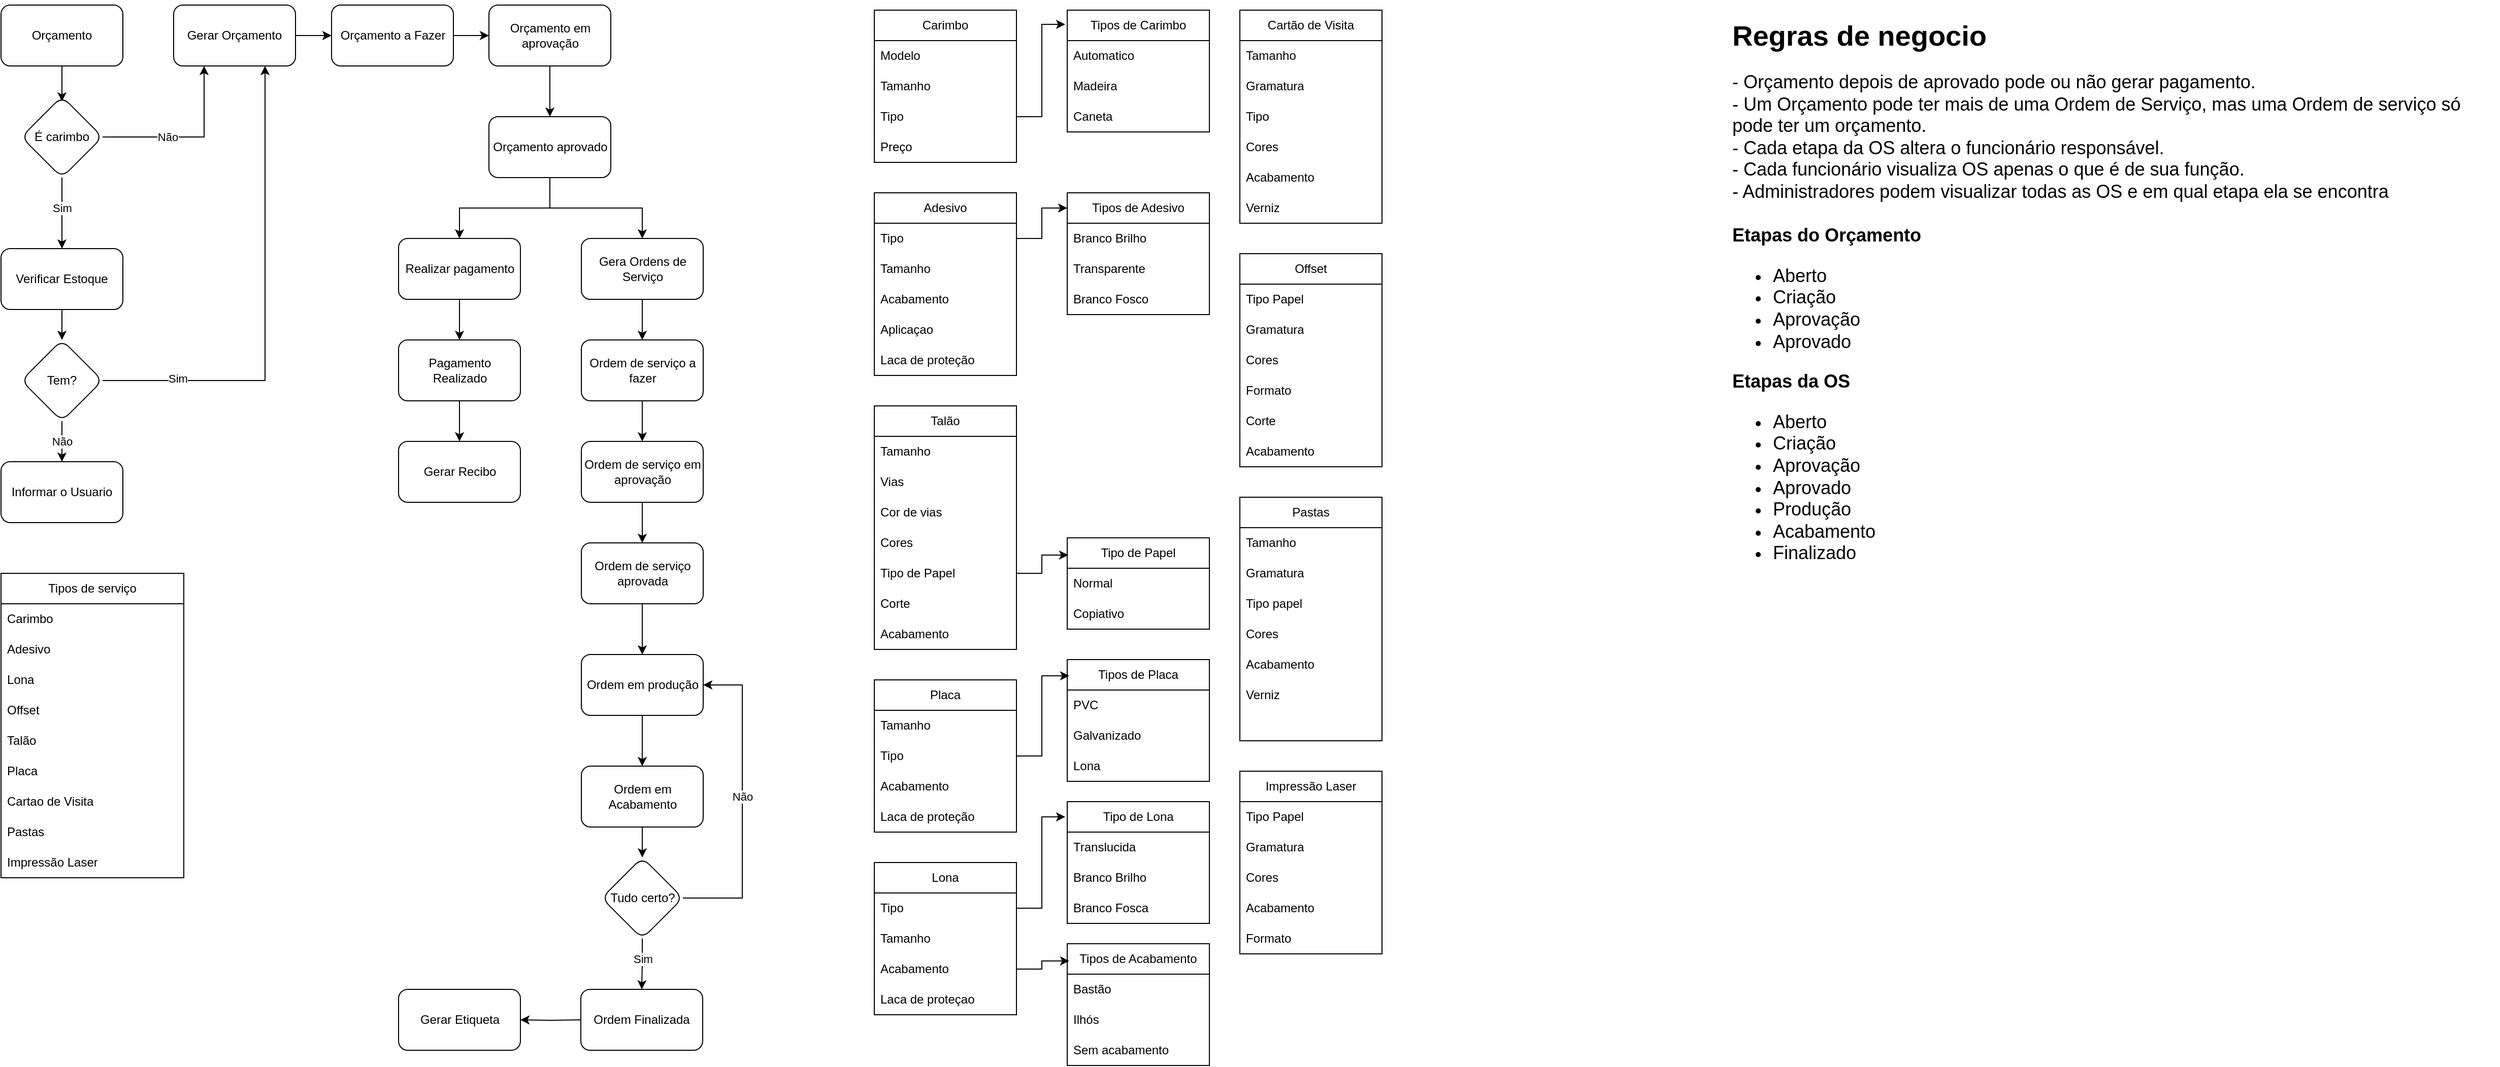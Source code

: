 <mxfile version="21.8.1" type="github">
  <diagram name="Page-1" id="2YBvvXClWsGukQMizWep">
    <mxGraphModel dx="1434" dy="750" grid="1" gridSize="10" guides="1" tooltips="1" connect="1" arrows="1" fold="1" page="1" pageScale="1" pageWidth="850" pageHeight="1100" math="0" shadow="0">
      <root>
        <mxCell id="0" />
        <mxCell id="1" parent="0" />
        <mxCell id="C7F50TyN4lhKV5bqTHEb-57" value="" style="edgeStyle=orthogonalEdgeStyle;rounded=0;orthogonalLoop=1;jettySize=auto;html=1;entryX=0.5;entryY=0.063;entryDx=0;entryDy=0;entryPerimeter=0;" parent="1" source="C7F50TyN4lhKV5bqTHEb-7" target="C7F50TyN4lhKV5bqTHEb-56" edge="1">
          <mxGeometry relative="1" as="geometry" />
        </mxCell>
        <mxCell id="C7F50TyN4lhKV5bqTHEb-7" value="Orçamento" style="rounded=1;whiteSpace=wrap;html=1;" parent="1" vertex="1">
          <mxGeometry x="60" y="35" width="120" height="60" as="geometry" />
        </mxCell>
        <mxCell id="C7F50TyN4lhKV5bqTHEb-11" value="" style="edgeStyle=orthogonalEdgeStyle;rounded=0;orthogonalLoop=1;jettySize=auto;html=1;" parent="1" source="C7F50TyN4lhKV5bqTHEb-8" target="C7F50TyN4lhKV5bqTHEb-10" edge="1">
          <mxGeometry relative="1" as="geometry" />
        </mxCell>
        <mxCell id="C7F50TyN4lhKV5bqTHEb-8" value="Orçamento a Fazer" style="whiteSpace=wrap;html=1;rounded=1;" parent="1" vertex="1">
          <mxGeometry x="385.5" y="35" width="120" height="60" as="geometry" />
        </mxCell>
        <mxCell id="C7F50TyN4lhKV5bqTHEb-13" value="" style="edgeStyle=orthogonalEdgeStyle;rounded=0;orthogonalLoop=1;jettySize=auto;html=1;exitX=0.5;exitY=1;exitDx=0;exitDy=0;entryX=0.5;entryY=0;entryDx=0;entryDy=0;" parent="1" source="C7F50TyN4lhKV5bqTHEb-10" target="C7F50TyN4lhKV5bqTHEb-12" edge="1">
          <mxGeometry relative="1" as="geometry">
            <Array as="points">
              <mxPoint x="601" y="125" />
              <mxPoint x="600" y="145" />
            </Array>
            <mxPoint x="680" y="115" as="targetPoint" />
          </mxGeometry>
        </mxCell>
        <mxCell id="C7F50TyN4lhKV5bqTHEb-10" value="Orçamento em aprovação" style="whiteSpace=wrap;html=1;rounded=1;" parent="1" vertex="1">
          <mxGeometry x="540.5" y="35" width="120" height="60" as="geometry" />
        </mxCell>
        <mxCell id="C7F50TyN4lhKV5bqTHEb-38" style="edgeStyle=orthogonalEdgeStyle;rounded=0;orthogonalLoop=1;jettySize=auto;html=1;entryX=0.5;entryY=0;entryDx=0;entryDy=0;" parent="1" source="C7F50TyN4lhKV5bqTHEb-12" target="C7F50TyN4lhKV5bqTHEb-30" edge="1">
          <mxGeometry relative="1" as="geometry" />
        </mxCell>
        <mxCell id="C7F50TyN4lhKV5bqTHEb-39" style="edgeStyle=orthogonalEdgeStyle;rounded=0;orthogonalLoop=1;jettySize=auto;html=1;entryX=0.5;entryY=0;entryDx=0;entryDy=0;" parent="1" source="C7F50TyN4lhKV5bqTHEb-12" target="C7F50TyN4lhKV5bqTHEb-14" edge="1">
          <mxGeometry relative="1" as="geometry" />
        </mxCell>
        <mxCell id="C7F50TyN4lhKV5bqTHEb-12" value="Orçamento aprovado" style="whiteSpace=wrap;html=1;rounded=1;" parent="1" vertex="1">
          <mxGeometry x="540.5" y="145" width="120" height="60" as="geometry" />
        </mxCell>
        <mxCell id="C7F50TyN4lhKV5bqTHEb-40" style="edgeStyle=orthogonalEdgeStyle;rounded=0;orthogonalLoop=1;jettySize=auto;html=1;entryX=0.5;entryY=0;entryDx=0;entryDy=0;" parent="1" source="C7F50TyN4lhKV5bqTHEb-14" target="C7F50TyN4lhKV5bqTHEb-16" edge="1">
          <mxGeometry relative="1" as="geometry" />
        </mxCell>
        <mxCell id="C7F50TyN4lhKV5bqTHEb-14" value="Gera Ordens de Serviço" style="whiteSpace=wrap;html=1;rounded=1;" parent="1" vertex="1">
          <mxGeometry x="631.5" y="265" width="120" height="60" as="geometry" />
        </mxCell>
        <mxCell id="C7F50TyN4lhKV5bqTHEb-41" style="edgeStyle=orthogonalEdgeStyle;rounded=0;orthogonalLoop=1;jettySize=auto;html=1;" parent="1" source="C7F50TyN4lhKV5bqTHEb-16" target="C7F50TyN4lhKV5bqTHEb-18" edge="1">
          <mxGeometry relative="1" as="geometry" />
        </mxCell>
        <mxCell id="C7F50TyN4lhKV5bqTHEb-16" value="Ordem de serviço a fazer" style="whiteSpace=wrap;html=1;rounded=1;" parent="1" vertex="1">
          <mxGeometry x="631.5" y="365" width="120" height="60" as="geometry" />
        </mxCell>
        <mxCell id="C7F50TyN4lhKV5bqTHEb-21" value="" style="edgeStyle=orthogonalEdgeStyle;rounded=0;orthogonalLoop=1;jettySize=auto;html=1;" parent="1" source="C7F50TyN4lhKV5bqTHEb-18" target="C7F50TyN4lhKV5bqTHEb-20" edge="1">
          <mxGeometry relative="1" as="geometry" />
        </mxCell>
        <mxCell id="C7F50TyN4lhKV5bqTHEb-18" value="Ordem de serviço em aprovação" style="whiteSpace=wrap;html=1;rounded=1;" parent="1" vertex="1">
          <mxGeometry x="631.5" y="465" width="120" height="60" as="geometry" />
        </mxCell>
        <mxCell id="C7F50TyN4lhKV5bqTHEb-23" value="" style="edgeStyle=orthogonalEdgeStyle;rounded=0;orthogonalLoop=1;jettySize=auto;html=1;" parent="1" source="C7F50TyN4lhKV5bqTHEb-20" target="C7F50TyN4lhKV5bqTHEb-22" edge="1">
          <mxGeometry relative="1" as="geometry" />
        </mxCell>
        <mxCell id="C7F50TyN4lhKV5bqTHEb-20" value="Ordem de serviço aprovada" style="whiteSpace=wrap;html=1;rounded=1;" parent="1" vertex="1">
          <mxGeometry x="631.5" y="565" width="120" height="60" as="geometry" />
        </mxCell>
        <mxCell id="C7F50TyN4lhKV5bqTHEb-45" value="" style="edgeStyle=orthogonalEdgeStyle;rounded=0;orthogonalLoop=1;jettySize=auto;html=1;" parent="1" source="C7F50TyN4lhKV5bqTHEb-22" target="C7F50TyN4lhKV5bqTHEb-44" edge="1">
          <mxGeometry relative="1" as="geometry" />
        </mxCell>
        <mxCell id="C7F50TyN4lhKV5bqTHEb-22" value="Ordem em produção" style="whiteSpace=wrap;html=1;rounded=1;" parent="1" vertex="1">
          <mxGeometry x="631.5" y="675" width="120" height="60" as="geometry" />
        </mxCell>
        <mxCell id="C7F50TyN4lhKV5bqTHEb-37" value="" style="edgeStyle=orthogonalEdgeStyle;rounded=0;orthogonalLoop=1;jettySize=auto;html=1;" parent="1" source="C7F50TyN4lhKV5bqTHEb-30" target="C7F50TyN4lhKV5bqTHEb-36" edge="1">
          <mxGeometry relative="1" as="geometry" />
        </mxCell>
        <mxCell id="C7F50TyN4lhKV5bqTHEb-30" value="Realizar pagamento" style="whiteSpace=wrap;html=1;rounded=1;" parent="1" vertex="1">
          <mxGeometry x="451.5" y="265" width="120" height="60" as="geometry" />
        </mxCell>
        <mxCell id="C7F50TyN4lhKV5bqTHEb-43" value="" style="edgeStyle=orthogonalEdgeStyle;rounded=0;orthogonalLoop=1;jettySize=auto;html=1;" parent="1" source="C7F50TyN4lhKV5bqTHEb-36" target="C7F50TyN4lhKV5bqTHEb-42" edge="1">
          <mxGeometry relative="1" as="geometry" />
        </mxCell>
        <mxCell id="C7F50TyN4lhKV5bqTHEb-36" value="Pagamento Realizado" style="whiteSpace=wrap;html=1;rounded=1;" parent="1" vertex="1">
          <mxGeometry x="451.5" y="365" width="120" height="60" as="geometry" />
        </mxCell>
        <mxCell id="C7F50TyN4lhKV5bqTHEb-42" value="Gerar Recibo" style="whiteSpace=wrap;html=1;rounded=1;" parent="1" vertex="1">
          <mxGeometry x="451.5" y="465" width="120" height="60" as="geometry" />
        </mxCell>
        <mxCell id="C7F50TyN4lhKV5bqTHEb-49" value="" style="edgeStyle=orthogonalEdgeStyle;rounded=0;orthogonalLoop=1;jettySize=auto;html=1;" parent="1" source="C7F50TyN4lhKV5bqTHEb-44" target="C7F50TyN4lhKV5bqTHEb-48" edge="1">
          <mxGeometry relative="1" as="geometry" />
        </mxCell>
        <mxCell id="C7F50TyN4lhKV5bqTHEb-44" value="Ordem em Acabamento" style="whiteSpace=wrap;html=1;rounded=1;" parent="1" vertex="1">
          <mxGeometry x="631.5" y="785" width="120" height="60" as="geometry" />
        </mxCell>
        <mxCell id="C7F50TyN4lhKV5bqTHEb-55" value="" style="edgeStyle=orthogonalEdgeStyle;rounded=0;orthogonalLoop=1;jettySize=auto;html=1;entryX=1;entryY=0.5;entryDx=0;entryDy=0;" parent="1" target="C7F50TyN4lhKV5bqTHEb-54" edge="1">
          <mxGeometry relative="1" as="geometry">
            <mxPoint x="632" y="1035" as="sourcePoint" />
            <mxPoint x="572" y="1035" as="targetPoint" />
          </mxGeometry>
        </mxCell>
        <mxCell id="C7F50TyN4lhKV5bqTHEb-46" value="Ordem Finalizada" style="whiteSpace=wrap;html=1;rounded=1;" parent="1" vertex="1">
          <mxGeometry x="631" y="1005" width="120" height="60" as="geometry" />
        </mxCell>
        <mxCell id="C7F50TyN4lhKV5bqTHEb-50" style="edgeStyle=orthogonalEdgeStyle;rounded=0;orthogonalLoop=1;jettySize=auto;html=1;entryX=1;entryY=0.5;entryDx=0;entryDy=0;" parent="1" target="C7F50TyN4lhKV5bqTHEb-22" edge="1">
          <mxGeometry relative="1" as="geometry">
            <Array as="points">
              <mxPoint x="790" y="915" />
              <mxPoint x="790" y="705" />
            </Array>
            <mxPoint x="731.5" y="915" as="sourcePoint" />
            <mxPoint x="800" y="655" as="targetPoint" />
          </mxGeometry>
        </mxCell>
        <mxCell id="C7F50TyN4lhKV5bqTHEb-80" value="Não" style="edgeLabel;html=1;align=center;verticalAlign=middle;resizable=0;points=[];" parent="C7F50TyN4lhKV5bqTHEb-50" vertex="1" connectable="0">
          <mxGeometry x="-0.017" y="1" relative="1" as="geometry">
            <mxPoint x="1" y="-8" as="offset" />
          </mxGeometry>
        </mxCell>
        <mxCell id="C7F50TyN4lhKV5bqTHEb-51" style="edgeStyle=orthogonalEdgeStyle;rounded=0;orthogonalLoop=1;jettySize=auto;html=1;entryX=0.5;entryY=0;entryDx=0;entryDy=0;" parent="1" source="C7F50TyN4lhKV5bqTHEb-48" target="C7F50TyN4lhKV5bqTHEb-46" edge="1">
          <mxGeometry relative="1" as="geometry">
            <mxPoint x="780" y="965" as="targetPoint" />
          </mxGeometry>
        </mxCell>
        <mxCell id="C7F50TyN4lhKV5bqTHEb-81" value="Sim" style="edgeLabel;html=1;align=center;verticalAlign=middle;resizable=0;points=[];" parent="C7F50TyN4lhKV5bqTHEb-51" vertex="1" connectable="0">
          <mxGeometry x="-0.21" relative="1" as="geometry">
            <mxPoint as="offset" />
          </mxGeometry>
        </mxCell>
        <mxCell id="C7F50TyN4lhKV5bqTHEb-48" value="Tudo certo?" style="rhombus;whiteSpace=wrap;html=1;rounded=1;" parent="1" vertex="1">
          <mxGeometry x="651.5" y="875" width="80" height="80" as="geometry" />
        </mxCell>
        <mxCell id="C7F50TyN4lhKV5bqTHEb-54" value="Gerar Etiqueta" style="whiteSpace=wrap;html=1;rounded=1;" parent="1" vertex="1">
          <mxGeometry x="451.5" y="1005" width="120" height="60" as="geometry" />
        </mxCell>
        <mxCell id="C7F50TyN4lhKV5bqTHEb-60" value="" style="edgeStyle=orthogonalEdgeStyle;rounded=0;orthogonalLoop=1;jettySize=auto;html=1;" parent="1" source="C7F50TyN4lhKV5bqTHEb-56" target="C7F50TyN4lhKV5bqTHEb-59" edge="1">
          <mxGeometry relative="1" as="geometry" />
        </mxCell>
        <mxCell id="C7F50TyN4lhKV5bqTHEb-79" value="Sim" style="edgeLabel;html=1;align=center;verticalAlign=middle;resizable=0;points=[];" parent="C7F50TyN4lhKV5bqTHEb-60" vertex="1" connectable="0">
          <mxGeometry x="-0.2" y="3" relative="1" as="geometry">
            <mxPoint x="-3" y="2" as="offset" />
          </mxGeometry>
        </mxCell>
        <mxCell id="C7F50TyN4lhKV5bqTHEb-73" value="" style="edgeStyle=orthogonalEdgeStyle;rounded=0;orthogonalLoop=1;jettySize=auto;html=1;entryX=0.25;entryY=1;entryDx=0;entryDy=0;" parent="1" source="C7F50TyN4lhKV5bqTHEb-56" target="C7F50TyN4lhKV5bqTHEb-72" edge="1">
          <mxGeometry relative="1" as="geometry" />
        </mxCell>
        <mxCell id="C7F50TyN4lhKV5bqTHEb-75" value="Não" style="edgeLabel;html=1;align=center;verticalAlign=middle;resizable=0;points=[];" parent="C7F50TyN4lhKV5bqTHEb-73" vertex="1" connectable="0">
          <mxGeometry x="0.09" y="1" relative="1" as="geometry">
            <mxPoint x="-29" y="1" as="offset" />
          </mxGeometry>
        </mxCell>
        <mxCell id="C7F50TyN4lhKV5bqTHEb-56" value="É carimbo" style="rhombus;whiteSpace=wrap;html=1;rounded=1;" parent="1" vertex="1">
          <mxGeometry x="80" y="125" width="80" height="80" as="geometry" />
        </mxCell>
        <mxCell id="C7F50TyN4lhKV5bqTHEb-62" value="" style="edgeStyle=orthogonalEdgeStyle;rounded=0;orthogonalLoop=1;jettySize=auto;html=1;entryX=0.5;entryY=0;entryDx=0;entryDy=0;" parent="1" source="C7F50TyN4lhKV5bqTHEb-59" target="C7F50TyN4lhKV5bqTHEb-61" edge="1">
          <mxGeometry relative="1" as="geometry">
            <mxPoint x="200" y="370" as="targetPoint" />
          </mxGeometry>
        </mxCell>
        <mxCell id="C7F50TyN4lhKV5bqTHEb-59" value="Verificar Estoque" style="whiteSpace=wrap;html=1;rounded=1;" parent="1" vertex="1">
          <mxGeometry x="60" y="275" width="120" height="60" as="geometry" />
        </mxCell>
        <mxCell id="C7F50TyN4lhKV5bqTHEb-65" value="" style="edgeStyle=orthogonalEdgeStyle;rounded=0;orthogonalLoop=1;jettySize=auto;html=1;" parent="1" source="C7F50TyN4lhKV5bqTHEb-61" target="C7F50TyN4lhKV5bqTHEb-64" edge="1">
          <mxGeometry relative="1" as="geometry" />
        </mxCell>
        <mxCell id="C7F50TyN4lhKV5bqTHEb-77" value="Não" style="edgeLabel;html=1;align=center;verticalAlign=middle;resizable=0;points=[];" parent="C7F50TyN4lhKV5bqTHEb-65" vertex="1" connectable="0">
          <mxGeometry x="-0.286" y="5" relative="1" as="geometry">
            <mxPoint x="-5" y="5" as="offset" />
          </mxGeometry>
        </mxCell>
        <mxCell id="C7F50TyN4lhKV5bqTHEb-82" style="edgeStyle=orthogonalEdgeStyle;rounded=0;orthogonalLoop=1;jettySize=auto;html=1;entryX=0.75;entryY=1;entryDx=0;entryDy=0;" parent="1" source="C7F50TyN4lhKV5bqTHEb-61" target="C7F50TyN4lhKV5bqTHEb-72" edge="1">
          <mxGeometry relative="1" as="geometry" />
        </mxCell>
        <mxCell id="C7F50TyN4lhKV5bqTHEb-83" value="Sim" style="edgeLabel;html=1;align=center;verticalAlign=middle;resizable=0;points=[];" parent="C7F50TyN4lhKV5bqTHEb-82" vertex="1" connectable="0">
          <mxGeometry x="-0.686" y="2" relative="1" as="geometry">
            <mxPoint as="offset" />
          </mxGeometry>
        </mxCell>
        <mxCell id="C7F50TyN4lhKV5bqTHEb-61" value="Tem?" style="rhombus;whiteSpace=wrap;html=1;rounded=1;" parent="1" vertex="1">
          <mxGeometry x="80" y="365" width="80" height="80" as="geometry" />
        </mxCell>
        <mxCell id="C7F50TyN4lhKV5bqTHEb-64" value="Informar o Usuario" style="whiteSpace=wrap;html=1;rounded=1;" parent="1" vertex="1">
          <mxGeometry x="60" y="485" width="120" height="60" as="geometry" />
        </mxCell>
        <mxCell id="C7F50TyN4lhKV5bqTHEb-74" style="edgeStyle=orthogonalEdgeStyle;rounded=0;orthogonalLoop=1;jettySize=auto;html=1;entryX=0;entryY=0.5;entryDx=0;entryDy=0;" parent="1" source="C7F50TyN4lhKV5bqTHEb-72" target="C7F50TyN4lhKV5bqTHEb-8" edge="1">
          <mxGeometry relative="1" as="geometry" />
        </mxCell>
        <mxCell id="C7F50TyN4lhKV5bqTHEb-72" value="Gerar Orçamento" style="whiteSpace=wrap;html=1;rounded=1;" parent="1" vertex="1">
          <mxGeometry x="230" y="35" width="120" height="60" as="geometry" />
        </mxCell>
        <mxCell id="tBysMLsaFajh2bUxFo-F-1" value="Tipos de serviço" style="swimlane;fontStyle=0;childLayout=stackLayout;horizontal=1;startSize=30;horizontalStack=0;resizeParent=1;resizeParentMax=0;resizeLast=0;collapsible=1;marginBottom=0;whiteSpace=wrap;html=1;swimlaneLine=1;strokeColor=default;shadow=0;spacing=2;" parent="1" vertex="1">
          <mxGeometry x="60" y="595" width="180" height="300" as="geometry" />
        </mxCell>
        <mxCell id="tBysMLsaFajh2bUxFo-F-2" value="Carimbo" style="text;strokeColor=none;fillColor=none;align=left;verticalAlign=middle;spacingLeft=4;spacingRight=4;overflow=hidden;points=[[0,0.5],[1,0.5]];portConstraint=eastwest;rotatable=0;whiteSpace=wrap;html=1;" parent="tBysMLsaFajh2bUxFo-F-1" vertex="1">
          <mxGeometry y="30" width="180" height="30" as="geometry" />
        </mxCell>
        <mxCell id="tBysMLsaFajh2bUxFo-F-3" value="Adesivo" style="text;strokeColor=none;fillColor=none;align=left;verticalAlign=middle;spacingLeft=4;spacingRight=4;overflow=hidden;points=[[0,0.5],[1,0.5]];portConstraint=eastwest;rotatable=0;whiteSpace=wrap;html=1;" parent="tBysMLsaFajh2bUxFo-F-1" vertex="1">
          <mxGeometry y="60" width="180" height="30" as="geometry" />
        </mxCell>
        <mxCell id="tBysMLsaFajh2bUxFo-F-4" value="Lona" style="text;strokeColor=none;fillColor=none;align=left;verticalAlign=middle;spacingLeft=4;spacingRight=4;overflow=hidden;points=[[0,0.5],[1,0.5]];portConstraint=eastwest;rotatable=0;whiteSpace=wrap;html=1;" parent="tBysMLsaFajh2bUxFo-F-1" vertex="1">
          <mxGeometry y="90" width="180" height="30" as="geometry" />
        </mxCell>
        <mxCell id="tBysMLsaFajh2bUxFo-F-5" value="Offset" style="text;strokeColor=none;fillColor=none;align=left;verticalAlign=middle;spacingLeft=4;spacingRight=4;overflow=hidden;points=[[0,0.5],[1,0.5]];portConstraint=eastwest;rotatable=0;whiteSpace=wrap;html=1;" parent="tBysMLsaFajh2bUxFo-F-1" vertex="1">
          <mxGeometry y="120" width="180" height="30" as="geometry" />
        </mxCell>
        <mxCell id="tBysMLsaFajh2bUxFo-F-6" value="Talão" style="text;strokeColor=none;fillColor=none;align=left;verticalAlign=middle;spacingLeft=4;spacingRight=4;overflow=hidden;points=[[0,0.5],[1,0.5]];portConstraint=eastwest;rotatable=0;whiteSpace=wrap;html=1;" parent="tBysMLsaFajh2bUxFo-F-1" vertex="1">
          <mxGeometry y="150" width="180" height="30" as="geometry" />
        </mxCell>
        <mxCell id="tBysMLsaFajh2bUxFo-F-7" value="Placa" style="text;strokeColor=none;fillColor=none;align=left;verticalAlign=middle;spacingLeft=4;spacingRight=4;overflow=hidden;points=[[0,0.5],[1,0.5]];portConstraint=eastwest;rotatable=0;whiteSpace=wrap;html=1;" parent="tBysMLsaFajh2bUxFo-F-1" vertex="1">
          <mxGeometry y="180" width="180" height="30" as="geometry" />
        </mxCell>
        <mxCell id="tBysMLsaFajh2bUxFo-F-8" value="Cartao de Visita" style="text;strokeColor=none;fillColor=none;align=left;verticalAlign=middle;spacingLeft=4;spacingRight=4;overflow=hidden;points=[[0,0.5],[1,0.5]];portConstraint=eastwest;rotatable=0;whiteSpace=wrap;html=1;" parent="tBysMLsaFajh2bUxFo-F-1" vertex="1">
          <mxGeometry y="210" width="180" height="30" as="geometry" />
        </mxCell>
        <mxCell id="tBysMLsaFajh2bUxFo-F-9" value="Pastas" style="text;strokeColor=none;fillColor=none;align=left;verticalAlign=middle;spacingLeft=4;spacingRight=4;overflow=hidden;points=[[0,0.5],[1,0.5]];portConstraint=eastwest;rotatable=0;whiteSpace=wrap;html=1;" parent="tBysMLsaFajh2bUxFo-F-1" vertex="1">
          <mxGeometry y="240" width="180" height="30" as="geometry" />
        </mxCell>
        <mxCell id="tBysMLsaFajh2bUxFo-F-96" value="Impressão Laser" style="text;strokeColor=none;fillColor=none;align=left;verticalAlign=middle;spacingLeft=4;spacingRight=4;overflow=hidden;points=[[0,0.5],[1,0.5]];portConstraint=eastwest;rotatable=0;whiteSpace=wrap;html=1;" parent="tBysMLsaFajh2bUxFo-F-1" vertex="1">
          <mxGeometry y="270" width="180" height="30" as="geometry" />
        </mxCell>
        <mxCell id="tBysMLsaFajh2bUxFo-F-11" value="Carimbo" style="swimlane;fontStyle=0;childLayout=stackLayout;horizontal=1;startSize=30;horizontalStack=0;resizeParent=1;resizeParentMax=0;resizeLast=0;collapsible=1;marginBottom=0;whiteSpace=wrap;html=1;" parent="1" vertex="1">
          <mxGeometry x="920" y="40" width="140" height="150" as="geometry" />
        </mxCell>
        <mxCell id="tBysMLsaFajh2bUxFo-F-12" value="Modelo" style="text;strokeColor=none;fillColor=none;align=left;verticalAlign=middle;spacingLeft=4;spacingRight=4;overflow=hidden;points=[[0,0.5],[1,0.5]];portConstraint=eastwest;rotatable=0;whiteSpace=wrap;html=1;" parent="tBysMLsaFajh2bUxFo-F-11" vertex="1">
          <mxGeometry y="30" width="140" height="30" as="geometry" />
        </mxCell>
        <mxCell id="tBysMLsaFajh2bUxFo-F-13" value="Tamanho" style="text;strokeColor=none;fillColor=none;align=left;verticalAlign=middle;spacingLeft=4;spacingRight=4;overflow=hidden;points=[[0,0.5],[1,0.5]];portConstraint=eastwest;rotatable=0;whiteSpace=wrap;html=1;" parent="tBysMLsaFajh2bUxFo-F-11" vertex="1">
          <mxGeometry y="60" width="140" height="30" as="geometry" />
        </mxCell>
        <mxCell id="tBysMLsaFajh2bUxFo-F-14" value="Tipo" style="text;strokeColor=none;fillColor=none;align=left;verticalAlign=middle;spacingLeft=4;spacingRight=4;overflow=hidden;points=[[0,0.5],[1,0.5]];portConstraint=eastwest;rotatable=0;whiteSpace=wrap;html=1;" parent="tBysMLsaFajh2bUxFo-F-11" vertex="1">
          <mxGeometry y="90" width="140" height="30" as="geometry" />
        </mxCell>
        <mxCell id="tBysMLsaFajh2bUxFo-F-15" value="Preço" style="text;strokeColor=none;fillColor=none;align=left;verticalAlign=middle;spacingLeft=4;spacingRight=4;overflow=hidden;points=[[0,0.5],[1,0.5]];portConstraint=eastwest;rotatable=0;whiteSpace=wrap;html=1;" parent="tBysMLsaFajh2bUxFo-F-11" vertex="1">
          <mxGeometry y="120" width="140" height="30" as="geometry" />
        </mxCell>
        <mxCell id="tBysMLsaFajh2bUxFo-F-16" value="Adesivo" style="swimlane;fontStyle=0;childLayout=stackLayout;horizontal=1;startSize=30;horizontalStack=0;resizeParent=1;resizeParentMax=0;resizeLast=0;collapsible=1;marginBottom=0;whiteSpace=wrap;html=1;" parent="1" vertex="1">
          <mxGeometry x="920" y="220" width="140" height="180" as="geometry" />
        </mxCell>
        <mxCell id="tBysMLsaFajh2bUxFo-F-17" value="Tipo" style="text;strokeColor=none;fillColor=none;align=left;verticalAlign=middle;spacingLeft=4;spacingRight=4;overflow=hidden;points=[[0,0.5],[1,0.5]];portConstraint=eastwest;rotatable=0;whiteSpace=wrap;html=1;" parent="tBysMLsaFajh2bUxFo-F-16" vertex="1">
          <mxGeometry y="30" width="140" height="30" as="geometry" />
        </mxCell>
        <mxCell id="tBysMLsaFajh2bUxFo-F-28" value="Tamanho" style="text;strokeColor=none;fillColor=none;align=left;verticalAlign=middle;spacingLeft=4;spacingRight=4;overflow=hidden;points=[[0,0.5],[1,0.5]];portConstraint=eastwest;rotatable=0;whiteSpace=wrap;html=1;" parent="tBysMLsaFajh2bUxFo-F-16" vertex="1">
          <mxGeometry y="60" width="140" height="30" as="geometry" />
        </mxCell>
        <mxCell id="tBysMLsaFajh2bUxFo-F-27" value="Acabamento" style="text;strokeColor=none;fillColor=none;align=left;verticalAlign=middle;spacingLeft=4;spacingRight=4;overflow=hidden;points=[[0,0.5],[1,0.5]];portConstraint=eastwest;rotatable=0;whiteSpace=wrap;html=1;" parent="tBysMLsaFajh2bUxFo-F-16" vertex="1">
          <mxGeometry y="90" width="140" height="30" as="geometry" />
        </mxCell>
        <mxCell id="tBysMLsaFajh2bUxFo-F-26" value="Aplicaçao" style="text;strokeColor=none;fillColor=none;align=left;verticalAlign=middle;spacingLeft=4;spacingRight=4;overflow=hidden;points=[[0,0.5],[1,0.5]];portConstraint=eastwest;rotatable=0;whiteSpace=wrap;html=1;" parent="tBysMLsaFajh2bUxFo-F-16" vertex="1">
          <mxGeometry y="120" width="140" height="30" as="geometry" />
        </mxCell>
        <mxCell id="tBysMLsaFajh2bUxFo-F-25" value="Laca de proteção" style="text;strokeColor=none;fillColor=none;align=left;verticalAlign=middle;spacingLeft=4;spacingRight=4;overflow=hidden;points=[[0,0.5],[1,0.5]];portConstraint=eastwest;rotatable=0;whiteSpace=wrap;html=1;" parent="tBysMLsaFajh2bUxFo-F-16" vertex="1">
          <mxGeometry y="150" width="140" height="30" as="geometry" />
        </mxCell>
        <mxCell id="tBysMLsaFajh2bUxFo-F-36" value="Lona" style="swimlane;fontStyle=0;childLayout=stackLayout;horizontal=1;startSize=30;horizontalStack=0;resizeParent=1;resizeParentMax=0;resizeLast=0;collapsible=1;marginBottom=0;whiteSpace=wrap;html=1;" parent="1" vertex="1">
          <mxGeometry x="920" y="880" width="140" height="150" as="geometry" />
        </mxCell>
        <mxCell id="tBysMLsaFajh2bUxFo-F-37" value="Tipo" style="text;strokeColor=none;fillColor=none;align=left;verticalAlign=middle;spacingLeft=4;spacingRight=4;overflow=hidden;points=[[0,0.5],[1,0.5]];portConstraint=eastwest;rotatable=0;whiteSpace=wrap;html=1;" parent="tBysMLsaFajh2bUxFo-F-36" vertex="1">
          <mxGeometry y="30" width="140" height="30" as="geometry" />
        </mxCell>
        <mxCell id="tBysMLsaFajh2bUxFo-F-38" value="Tamanho" style="text;strokeColor=none;fillColor=none;align=left;verticalAlign=middle;spacingLeft=4;spacingRight=4;overflow=hidden;points=[[0,0.5],[1,0.5]];portConstraint=eastwest;rotatable=0;whiteSpace=wrap;html=1;" parent="tBysMLsaFajh2bUxFo-F-36" vertex="1">
          <mxGeometry y="60" width="140" height="30" as="geometry" />
        </mxCell>
        <mxCell id="tBysMLsaFajh2bUxFo-F-39" value="Acabamento" style="text;strokeColor=none;fillColor=none;align=left;verticalAlign=middle;spacingLeft=4;spacingRight=4;overflow=hidden;points=[[0,0.5],[1,0.5]];portConstraint=eastwest;rotatable=0;whiteSpace=wrap;html=1;" parent="tBysMLsaFajh2bUxFo-F-36" vertex="1">
          <mxGeometry y="90" width="140" height="30" as="geometry" />
        </mxCell>
        <mxCell id="tBysMLsaFajh2bUxFo-F-44" value="Laca de proteçao" style="text;strokeColor=none;fillColor=none;align=left;verticalAlign=middle;spacingLeft=4;spacingRight=4;overflow=hidden;points=[[0,0.5],[1,0.5]];portConstraint=eastwest;rotatable=0;whiteSpace=wrap;html=1;" parent="tBysMLsaFajh2bUxFo-F-36" vertex="1">
          <mxGeometry y="120" width="140" height="30" as="geometry" />
        </mxCell>
        <mxCell id="tBysMLsaFajh2bUxFo-F-47" value="Offset" style="swimlane;fontStyle=0;childLayout=stackLayout;horizontal=1;startSize=30;horizontalStack=0;resizeParent=1;resizeParentMax=0;resizeLast=0;collapsible=1;marginBottom=0;whiteSpace=wrap;html=1;" parent="1" vertex="1">
          <mxGeometry x="1280" y="280" width="140" height="210" as="geometry" />
        </mxCell>
        <mxCell id="tBysMLsaFajh2bUxFo-F-48" value="Tipo Papel" style="text;strokeColor=none;fillColor=none;align=left;verticalAlign=middle;spacingLeft=4;spacingRight=4;overflow=hidden;points=[[0,0.5],[1,0.5]];portConstraint=eastwest;rotatable=0;whiteSpace=wrap;html=1;" parent="tBysMLsaFajh2bUxFo-F-47" vertex="1">
          <mxGeometry y="30" width="140" height="30" as="geometry" />
        </mxCell>
        <mxCell id="tBysMLsaFajh2bUxFo-F-49" value="Gramatura" style="text;strokeColor=none;fillColor=none;align=left;verticalAlign=middle;spacingLeft=4;spacingRight=4;overflow=hidden;points=[[0,0.5],[1,0.5]];portConstraint=eastwest;rotatable=0;whiteSpace=wrap;html=1;" parent="tBysMLsaFajh2bUxFo-F-47" vertex="1">
          <mxGeometry y="60" width="140" height="30" as="geometry" />
        </mxCell>
        <mxCell id="tBysMLsaFajh2bUxFo-F-50" value="Cores" style="text;strokeColor=none;fillColor=none;align=left;verticalAlign=middle;spacingLeft=4;spacingRight=4;overflow=hidden;points=[[0,0.5],[1,0.5]];portConstraint=eastwest;rotatable=0;whiteSpace=wrap;html=1;" parent="tBysMLsaFajh2bUxFo-F-47" vertex="1">
          <mxGeometry y="90" width="140" height="30" as="geometry" />
        </mxCell>
        <mxCell id="tBysMLsaFajh2bUxFo-F-51" value="Formato" style="text;strokeColor=none;fillColor=none;align=left;verticalAlign=middle;spacingLeft=4;spacingRight=4;overflow=hidden;points=[[0,0.5],[1,0.5]];portConstraint=eastwest;rotatable=0;whiteSpace=wrap;html=1;" parent="tBysMLsaFajh2bUxFo-F-47" vertex="1">
          <mxGeometry y="120" width="140" height="30" as="geometry" />
        </mxCell>
        <mxCell id="tBysMLsaFajh2bUxFo-F-52" value="Corte" style="text;strokeColor=none;fillColor=none;align=left;verticalAlign=middle;spacingLeft=4;spacingRight=4;overflow=hidden;points=[[0,0.5],[1,0.5]];portConstraint=eastwest;rotatable=0;whiteSpace=wrap;html=1;" parent="tBysMLsaFajh2bUxFo-F-47" vertex="1">
          <mxGeometry y="150" width="140" height="30" as="geometry" />
        </mxCell>
        <mxCell id="tBysMLsaFajh2bUxFo-F-56" value="Acabamento" style="text;strokeColor=none;fillColor=none;align=left;verticalAlign=middle;spacingLeft=4;spacingRight=4;overflow=hidden;points=[[0,0.5],[1,0.5]];portConstraint=eastwest;rotatable=0;whiteSpace=wrap;html=1;" parent="tBysMLsaFajh2bUxFo-F-47" vertex="1">
          <mxGeometry y="180" width="140" height="30" as="geometry" />
        </mxCell>
        <mxCell id="tBysMLsaFajh2bUxFo-F-64" value="Talão" style="swimlane;fontStyle=0;childLayout=stackLayout;horizontal=1;startSize=30;horizontalStack=0;resizeParent=1;resizeParentMax=0;resizeLast=0;collapsible=1;marginBottom=0;whiteSpace=wrap;html=1;" parent="1" vertex="1">
          <mxGeometry x="920" y="430" width="140" height="240" as="geometry" />
        </mxCell>
        <mxCell id="tBysMLsaFajh2bUxFo-F-65" value="Tamanho" style="text;strokeColor=none;fillColor=none;align=left;verticalAlign=middle;spacingLeft=4;spacingRight=4;overflow=hidden;points=[[0,0.5],[1,0.5]];portConstraint=eastwest;rotatable=0;whiteSpace=wrap;html=1;" parent="tBysMLsaFajh2bUxFo-F-64" vertex="1">
          <mxGeometry y="30" width="140" height="30" as="geometry" />
        </mxCell>
        <mxCell id="tBysMLsaFajh2bUxFo-F-66" value="Vias" style="text;strokeColor=none;fillColor=none;align=left;verticalAlign=middle;spacingLeft=4;spacingRight=4;overflow=hidden;points=[[0,0.5],[1,0.5]];portConstraint=eastwest;rotatable=0;whiteSpace=wrap;html=1;" parent="tBysMLsaFajh2bUxFo-F-64" vertex="1">
          <mxGeometry y="60" width="140" height="30" as="geometry" />
        </mxCell>
        <mxCell id="tBysMLsaFajh2bUxFo-F-67" value="Cor de vias" style="text;strokeColor=none;fillColor=none;align=left;verticalAlign=middle;spacingLeft=4;spacingRight=4;overflow=hidden;points=[[0,0.5],[1,0.5]];portConstraint=eastwest;rotatable=0;whiteSpace=wrap;html=1;" parent="tBysMLsaFajh2bUxFo-F-64" vertex="1">
          <mxGeometry y="90" width="140" height="30" as="geometry" />
        </mxCell>
        <mxCell id="tBysMLsaFajh2bUxFo-F-69" value="Cores" style="text;strokeColor=none;fillColor=none;align=left;verticalAlign=middle;spacingLeft=4;spacingRight=4;overflow=hidden;points=[[0,0.5],[1,0.5]];portConstraint=eastwest;rotatable=0;whiteSpace=wrap;html=1;" parent="tBysMLsaFajh2bUxFo-F-64" vertex="1">
          <mxGeometry y="120" width="140" height="30" as="geometry" />
        </mxCell>
        <mxCell id="tBysMLsaFajh2bUxFo-F-70" value="Tipo de Papel" style="text;strokeColor=none;fillColor=none;align=left;verticalAlign=middle;spacingLeft=4;spacingRight=4;overflow=hidden;points=[[0,0.5],[1,0.5]];portConstraint=eastwest;rotatable=0;whiteSpace=wrap;html=1;" parent="tBysMLsaFajh2bUxFo-F-64" vertex="1">
          <mxGeometry y="150" width="140" height="30" as="geometry" />
        </mxCell>
        <mxCell id="tBysMLsaFajh2bUxFo-F-71" value="Corte" style="text;strokeColor=none;fillColor=none;align=left;verticalAlign=middle;spacingLeft=4;spacingRight=4;overflow=hidden;points=[[0,0.5],[1,0.5]];portConstraint=eastwest;rotatable=0;whiteSpace=wrap;html=1;" parent="tBysMLsaFajh2bUxFo-F-64" vertex="1">
          <mxGeometry y="180" width="140" height="30" as="geometry" />
        </mxCell>
        <mxCell id="tBysMLsaFajh2bUxFo-F-72" value="Acabamento" style="text;strokeColor=none;fillColor=none;align=left;verticalAlign=middle;spacingLeft=4;spacingRight=4;overflow=hidden;points=[[0,0.5],[1,0.5]];portConstraint=eastwest;rotatable=0;whiteSpace=wrap;html=1;" parent="tBysMLsaFajh2bUxFo-F-64" vertex="1">
          <mxGeometry y="210" width="140" height="30" as="geometry" />
        </mxCell>
        <mxCell id="tBysMLsaFajh2bUxFo-F-73" value="Placa" style="swimlane;fontStyle=0;childLayout=stackLayout;horizontal=1;startSize=30;horizontalStack=0;resizeParent=1;resizeParentMax=0;resizeLast=0;collapsible=1;marginBottom=0;whiteSpace=wrap;html=1;" parent="1" vertex="1">
          <mxGeometry x="920" y="700" width="140" height="150" as="geometry" />
        </mxCell>
        <mxCell id="tBysMLsaFajh2bUxFo-F-74" value="Tamanho" style="text;strokeColor=none;fillColor=none;align=left;verticalAlign=middle;spacingLeft=4;spacingRight=4;overflow=hidden;points=[[0,0.5],[1,0.5]];portConstraint=eastwest;rotatable=0;whiteSpace=wrap;html=1;" parent="tBysMLsaFajh2bUxFo-F-73" vertex="1">
          <mxGeometry y="30" width="140" height="30" as="geometry" />
        </mxCell>
        <mxCell id="tBysMLsaFajh2bUxFo-F-75" value="Tipo" style="text;strokeColor=none;fillColor=none;align=left;verticalAlign=middle;spacingLeft=4;spacingRight=4;overflow=hidden;points=[[0,0.5],[1,0.5]];portConstraint=eastwest;rotatable=0;whiteSpace=wrap;html=1;" parent="tBysMLsaFajh2bUxFo-F-73" vertex="1">
          <mxGeometry y="60" width="140" height="30" as="geometry" />
        </mxCell>
        <mxCell id="tBysMLsaFajh2bUxFo-F-76" value="Acabamento" style="text;strokeColor=none;fillColor=none;align=left;verticalAlign=middle;spacingLeft=4;spacingRight=4;overflow=hidden;points=[[0,0.5],[1,0.5]];portConstraint=eastwest;rotatable=0;whiteSpace=wrap;html=1;" parent="tBysMLsaFajh2bUxFo-F-73" vertex="1">
          <mxGeometry y="90" width="140" height="30" as="geometry" />
        </mxCell>
        <mxCell id="tBysMLsaFajh2bUxFo-F-77" value="Laca de proteção" style="text;strokeColor=none;fillColor=none;align=left;verticalAlign=middle;spacingLeft=4;spacingRight=4;overflow=hidden;points=[[0,0.5],[1,0.5]];portConstraint=eastwest;rotatable=0;whiteSpace=wrap;html=1;" parent="tBysMLsaFajh2bUxFo-F-73" vertex="1">
          <mxGeometry y="120" width="140" height="30" as="geometry" />
        </mxCell>
        <mxCell id="tBysMLsaFajh2bUxFo-F-79" value="Cartão de Visita" style="swimlane;fontStyle=0;childLayout=stackLayout;horizontal=1;startSize=30;horizontalStack=0;resizeParent=1;resizeParentMax=0;resizeLast=0;collapsible=1;marginBottom=0;whiteSpace=wrap;html=1;" parent="1" vertex="1">
          <mxGeometry x="1280" y="40" width="140" height="210" as="geometry" />
        </mxCell>
        <mxCell id="tBysMLsaFajh2bUxFo-F-80" value="Tamanho" style="text;strokeColor=none;fillColor=none;align=left;verticalAlign=middle;spacingLeft=4;spacingRight=4;overflow=hidden;points=[[0,0.5],[1,0.5]];portConstraint=eastwest;rotatable=0;whiteSpace=wrap;html=1;" parent="tBysMLsaFajh2bUxFo-F-79" vertex="1">
          <mxGeometry y="30" width="140" height="30" as="geometry" />
        </mxCell>
        <mxCell id="tBysMLsaFajh2bUxFo-F-81" value="Gramatura" style="text;strokeColor=none;fillColor=none;align=left;verticalAlign=middle;spacingLeft=4;spacingRight=4;overflow=hidden;points=[[0,0.5],[1,0.5]];portConstraint=eastwest;rotatable=0;whiteSpace=wrap;html=1;" parent="tBysMLsaFajh2bUxFo-F-79" vertex="1">
          <mxGeometry y="60" width="140" height="30" as="geometry" />
        </mxCell>
        <mxCell id="tBysMLsaFajh2bUxFo-F-82" value="Tipo" style="text;strokeColor=none;fillColor=none;align=left;verticalAlign=middle;spacingLeft=4;spacingRight=4;overflow=hidden;points=[[0,0.5],[1,0.5]];portConstraint=eastwest;rotatable=0;whiteSpace=wrap;html=1;" parent="tBysMLsaFajh2bUxFo-F-79" vertex="1">
          <mxGeometry y="90" width="140" height="30" as="geometry" />
        </mxCell>
        <mxCell id="tBysMLsaFajh2bUxFo-F-83" value="Cores" style="text;strokeColor=none;fillColor=none;align=left;verticalAlign=middle;spacingLeft=4;spacingRight=4;overflow=hidden;points=[[0,0.5],[1,0.5]];portConstraint=eastwest;rotatable=0;whiteSpace=wrap;html=1;" parent="tBysMLsaFajh2bUxFo-F-79" vertex="1">
          <mxGeometry y="120" width="140" height="30" as="geometry" />
        </mxCell>
        <mxCell id="tBysMLsaFajh2bUxFo-F-84" value="Acabamento" style="text;strokeColor=none;fillColor=none;align=left;verticalAlign=middle;spacingLeft=4;spacingRight=4;overflow=hidden;points=[[0,0.5],[1,0.5]];portConstraint=eastwest;rotatable=0;whiteSpace=wrap;html=1;" parent="tBysMLsaFajh2bUxFo-F-79" vertex="1">
          <mxGeometry y="150" width="140" height="30" as="geometry" />
        </mxCell>
        <mxCell id="tBysMLsaFajh2bUxFo-F-85" value="Verniz" style="text;strokeColor=none;fillColor=none;align=left;verticalAlign=middle;spacingLeft=4;spacingRight=4;overflow=hidden;points=[[0,0.5],[1,0.5]];portConstraint=eastwest;rotatable=0;whiteSpace=wrap;html=1;" parent="tBysMLsaFajh2bUxFo-F-79" vertex="1">
          <mxGeometry y="180" width="140" height="30" as="geometry" />
        </mxCell>
        <mxCell id="tBysMLsaFajh2bUxFo-F-88" value="Pastas" style="swimlane;fontStyle=0;childLayout=stackLayout;horizontal=1;startSize=30;horizontalStack=0;resizeParent=1;resizeParentMax=0;resizeLast=0;collapsible=1;marginBottom=0;whiteSpace=wrap;html=1;" parent="1" vertex="1">
          <mxGeometry x="1280" y="520" width="140" height="240" as="geometry" />
        </mxCell>
        <mxCell id="tBysMLsaFajh2bUxFo-F-89" value="Tamanho" style="text;strokeColor=none;fillColor=none;align=left;verticalAlign=middle;spacingLeft=4;spacingRight=4;overflow=hidden;points=[[0,0.5],[1,0.5]];portConstraint=eastwest;rotatable=0;whiteSpace=wrap;html=1;" parent="tBysMLsaFajh2bUxFo-F-88" vertex="1">
          <mxGeometry y="30" width="140" height="30" as="geometry" />
        </mxCell>
        <mxCell id="tBysMLsaFajh2bUxFo-F-90" value="Gramatura" style="text;strokeColor=none;fillColor=none;align=left;verticalAlign=middle;spacingLeft=4;spacingRight=4;overflow=hidden;points=[[0,0.5],[1,0.5]];portConstraint=eastwest;rotatable=0;whiteSpace=wrap;html=1;" parent="tBysMLsaFajh2bUxFo-F-88" vertex="1">
          <mxGeometry y="60" width="140" height="30" as="geometry" />
        </mxCell>
        <mxCell id="tBysMLsaFajh2bUxFo-F-91" value="Tipo papel" style="text;strokeColor=none;fillColor=none;align=left;verticalAlign=middle;spacingLeft=4;spacingRight=4;overflow=hidden;points=[[0,0.5],[1,0.5]];portConstraint=eastwest;rotatable=0;whiteSpace=wrap;html=1;" parent="tBysMLsaFajh2bUxFo-F-88" vertex="1">
          <mxGeometry y="90" width="140" height="30" as="geometry" />
        </mxCell>
        <mxCell id="tBysMLsaFajh2bUxFo-F-92" value="Cores" style="text;strokeColor=none;fillColor=none;align=left;verticalAlign=middle;spacingLeft=4;spacingRight=4;overflow=hidden;points=[[0,0.5],[1,0.5]];portConstraint=eastwest;rotatable=0;whiteSpace=wrap;html=1;" parent="tBysMLsaFajh2bUxFo-F-88" vertex="1">
          <mxGeometry y="120" width="140" height="30" as="geometry" />
        </mxCell>
        <mxCell id="tBysMLsaFajh2bUxFo-F-93" value="Acabamento" style="text;strokeColor=none;fillColor=none;align=left;verticalAlign=middle;spacingLeft=4;spacingRight=4;overflow=hidden;points=[[0,0.5],[1,0.5]];portConstraint=eastwest;rotatable=0;whiteSpace=wrap;html=1;" parent="tBysMLsaFajh2bUxFo-F-88" vertex="1">
          <mxGeometry y="150" width="140" height="30" as="geometry" />
        </mxCell>
        <mxCell id="tBysMLsaFajh2bUxFo-F-94" value="Verniz" style="text;strokeColor=none;fillColor=none;align=left;verticalAlign=middle;spacingLeft=4;spacingRight=4;overflow=hidden;points=[[0,0.5],[1,0.5]];portConstraint=eastwest;rotatable=0;whiteSpace=wrap;html=1;" parent="tBysMLsaFajh2bUxFo-F-88" vertex="1">
          <mxGeometry y="180" width="140" height="30" as="geometry" />
        </mxCell>
        <mxCell id="tBysMLsaFajh2bUxFo-F-95" style="text;strokeColor=none;fillColor=none;align=left;verticalAlign=middle;spacingLeft=4;spacingRight=4;overflow=hidden;points=[[0,0.5],[1,0.5]];portConstraint=eastwest;rotatable=0;whiteSpace=wrap;html=1;" parent="tBysMLsaFajh2bUxFo-F-88" vertex="1">
          <mxGeometry y="210" width="140" height="30" as="geometry" />
        </mxCell>
        <mxCell id="tBysMLsaFajh2bUxFo-F-97" value="Impressão Laser" style="swimlane;fontStyle=0;childLayout=stackLayout;horizontal=1;startSize=30;horizontalStack=0;resizeParent=1;resizeParentMax=0;resizeLast=0;collapsible=1;marginBottom=0;whiteSpace=wrap;html=1;" parent="1" vertex="1">
          <mxGeometry x="1280" y="790" width="140" height="180" as="geometry" />
        </mxCell>
        <mxCell id="tBysMLsaFajh2bUxFo-F-98" value="Tipo Papel" style="text;strokeColor=none;fillColor=none;align=left;verticalAlign=middle;spacingLeft=4;spacingRight=4;overflow=hidden;points=[[0,0.5],[1,0.5]];portConstraint=eastwest;rotatable=0;whiteSpace=wrap;html=1;" parent="tBysMLsaFajh2bUxFo-F-97" vertex="1">
          <mxGeometry y="30" width="140" height="30" as="geometry" />
        </mxCell>
        <mxCell id="tBysMLsaFajh2bUxFo-F-99" value="Gramatura" style="text;strokeColor=none;fillColor=none;align=left;verticalAlign=middle;spacingLeft=4;spacingRight=4;overflow=hidden;points=[[0,0.5],[1,0.5]];portConstraint=eastwest;rotatable=0;whiteSpace=wrap;html=1;" parent="tBysMLsaFajh2bUxFo-F-97" vertex="1">
          <mxGeometry y="60" width="140" height="30" as="geometry" />
        </mxCell>
        <mxCell id="tBysMLsaFajh2bUxFo-F-100" value="Cores" style="text;strokeColor=none;fillColor=none;align=left;verticalAlign=middle;spacingLeft=4;spacingRight=4;overflow=hidden;points=[[0,0.5],[1,0.5]];portConstraint=eastwest;rotatable=0;whiteSpace=wrap;html=1;" parent="tBysMLsaFajh2bUxFo-F-97" vertex="1">
          <mxGeometry y="90" width="140" height="30" as="geometry" />
        </mxCell>
        <mxCell id="tBysMLsaFajh2bUxFo-F-101" value="Acabamento" style="text;strokeColor=none;fillColor=none;align=left;verticalAlign=middle;spacingLeft=4;spacingRight=4;overflow=hidden;points=[[0,0.5],[1,0.5]];portConstraint=eastwest;rotatable=0;whiteSpace=wrap;html=1;" parent="tBysMLsaFajh2bUxFo-F-97" vertex="1">
          <mxGeometry y="120" width="140" height="30" as="geometry" />
        </mxCell>
        <mxCell id="tBysMLsaFajh2bUxFo-F-102" value="Formato" style="text;strokeColor=none;fillColor=none;align=left;verticalAlign=middle;spacingLeft=4;spacingRight=4;overflow=hidden;points=[[0,0.5],[1,0.5]];portConstraint=eastwest;rotatable=0;whiteSpace=wrap;html=1;" parent="tBysMLsaFajh2bUxFo-F-97" vertex="1">
          <mxGeometry y="150" width="140" height="30" as="geometry" />
        </mxCell>
        <mxCell id="tBysMLsaFajh2bUxFo-F-106" value="Tipos de Carimbo" style="swimlane;fontStyle=0;childLayout=stackLayout;horizontal=1;startSize=30;horizontalStack=0;resizeParent=1;resizeParentMax=0;resizeLast=0;collapsible=1;marginBottom=0;whiteSpace=wrap;html=1;" parent="1" vertex="1">
          <mxGeometry x="1110" y="40" width="140" height="120" as="geometry" />
        </mxCell>
        <mxCell id="tBysMLsaFajh2bUxFo-F-107" value="Automatico" style="text;strokeColor=none;fillColor=none;align=left;verticalAlign=middle;spacingLeft=4;spacingRight=4;overflow=hidden;points=[[0,0.5],[1,0.5]];portConstraint=eastwest;rotatable=0;whiteSpace=wrap;html=1;" parent="tBysMLsaFajh2bUxFo-F-106" vertex="1">
          <mxGeometry y="30" width="140" height="30" as="geometry" />
        </mxCell>
        <mxCell id="tBysMLsaFajh2bUxFo-F-108" value="Madeira" style="text;strokeColor=none;fillColor=none;align=left;verticalAlign=middle;spacingLeft=4;spacingRight=4;overflow=hidden;points=[[0,0.5],[1,0.5]];portConstraint=eastwest;rotatable=0;whiteSpace=wrap;html=1;" parent="tBysMLsaFajh2bUxFo-F-106" vertex="1">
          <mxGeometry y="60" width="140" height="30" as="geometry" />
        </mxCell>
        <mxCell id="tBysMLsaFajh2bUxFo-F-109" value="Caneta" style="text;strokeColor=none;fillColor=none;align=left;verticalAlign=middle;spacingLeft=4;spacingRight=4;overflow=hidden;points=[[0,0.5],[1,0.5]];portConstraint=eastwest;rotatable=0;whiteSpace=wrap;html=1;" parent="tBysMLsaFajh2bUxFo-F-106" vertex="1">
          <mxGeometry y="90" width="140" height="30" as="geometry" />
        </mxCell>
        <mxCell id="tBysMLsaFajh2bUxFo-F-110" style="edgeStyle=orthogonalEdgeStyle;rounded=0;orthogonalLoop=1;jettySize=auto;html=1;entryX=-0.014;entryY=0.117;entryDx=0;entryDy=0;entryPerimeter=0;" parent="1" source="tBysMLsaFajh2bUxFo-F-14" target="tBysMLsaFajh2bUxFo-F-106" edge="1">
          <mxGeometry relative="1" as="geometry" />
        </mxCell>
        <mxCell id="tBysMLsaFajh2bUxFo-F-111" value="Tipos de Adesivo" style="swimlane;fontStyle=0;childLayout=stackLayout;horizontal=1;startSize=30;horizontalStack=0;resizeParent=1;resizeParentMax=0;resizeLast=0;collapsible=1;marginBottom=0;whiteSpace=wrap;html=1;" parent="1" vertex="1">
          <mxGeometry x="1110" y="220" width="140" height="120" as="geometry" />
        </mxCell>
        <mxCell id="tBysMLsaFajh2bUxFo-F-112" value="Branco Brilho" style="text;strokeColor=none;fillColor=none;align=left;verticalAlign=middle;spacingLeft=4;spacingRight=4;overflow=hidden;points=[[0,0.5],[1,0.5]];portConstraint=eastwest;rotatable=0;whiteSpace=wrap;html=1;" parent="tBysMLsaFajh2bUxFo-F-111" vertex="1">
          <mxGeometry y="30" width="140" height="30" as="geometry" />
        </mxCell>
        <mxCell id="tBysMLsaFajh2bUxFo-F-113" value="Transparente" style="text;strokeColor=none;fillColor=none;align=left;verticalAlign=middle;spacingLeft=4;spacingRight=4;overflow=hidden;points=[[0,0.5],[1,0.5]];portConstraint=eastwest;rotatable=0;whiteSpace=wrap;html=1;" parent="tBysMLsaFajh2bUxFo-F-111" vertex="1">
          <mxGeometry y="60" width="140" height="30" as="geometry" />
        </mxCell>
        <mxCell id="tBysMLsaFajh2bUxFo-F-114" value="Branco Fosco" style="text;strokeColor=none;fillColor=none;align=left;verticalAlign=middle;spacingLeft=4;spacingRight=4;overflow=hidden;points=[[0,0.5],[1,0.5]];portConstraint=eastwest;rotatable=0;whiteSpace=wrap;html=1;" parent="tBysMLsaFajh2bUxFo-F-111" vertex="1">
          <mxGeometry y="90" width="140" height="30" as="geometry" />
        </mxCell>
        <mxCell id="tBysMLsaFajh2bUxFo-F-115" style="edgeStyle=orthogonalEdgeStyle;rounded=0;orthogonalLoop=1;jettySize=auto;html=1;entryX=0;entryY=0.125;entryDx=0;entryDy=0;entryPerimeter=0;" parent="1" source="tBysMLsaFajh2bUxFo-F-17" target="tBysMLsaFajh2bUxFo-F-111" edge="1">
          <mxGeometry relative="1" as="geometry" />
        </mxCell>
        <mxCell id="tBysMLsaFajh2bUxFo-F-117" value="Tipo de Papel" style="swimlane;fontStyle=0;childLayout=stackLayout;horizontal=1;startSize=30;horizontalStack=0;resizeParent=1;resizeParentMax=0;resizeLast=0;collapsible=1;marginBottom=0;whiteSpace=wrap;html=1;" parent="1" vertex="1">
          <mxGeometry x="1110" y="560" width="140" height="90" as="geometry" />
        </mxCell>
        <mxCell id="tBysMLsaFajh2bUxFo-F-118" value="Normal" style="text;strokeColor=none;fillColor=none;align=left;verticalAlign=middle;spacingLeft=4;spacingRight=4;overflow=hidden;points=[[0,0.5],[1,0.5]];portConstraint=eastwest;rotatable=0;whiteSpace=wrap;html=1;" parent="tBysMLsaFajh2bUxFo-F-117" vertex="1">
          <mxGeometry y="30" width="140" height="30" as="geometry" />
        </mxCell>
        <mxCell id="tBysMLsaFajh2bUxFo-F-119" value="Copiativo" style="text;strokeColor=none;fillColor=none;align=left;verticalAlign=middle;spacingLeft=4;spacingRight=4;overflow=hidden;points=[[0,0.5],[1,0.5]];portConstraint=eastwest;rotatable=0;whiteSpace=wrap;html=1;" parent="tBysMLsaFajh2bUxFo-F-117" vertex="1">
          <mxGeometry y="60" width="140" height="30" as="geometry" />
        </mxCell>
        <mxCell id="tBysMLsaFajh2bUxFo-F-121" style="edgeStyle=orthogonalEdgeStyle;rounded=0;orthogonalLoop=1;jettySize=auto;html=1;entryX=0.007;entryY=0.189;entryDx=0;entryDy=0;entryPerimeter=0;" parent="1" source="tBysMLsaFajh2bUxFo-F-70" target="tBysMLsaFajh2bUxFo-F-117" edge="1">
          <mxGeometry relative="1" as="geometry" />
        </mxCell>
        <mxCell id="tBysMLsaFajh2bUxFo-F-122" value="Tipos de Placa" style="swimlane;fontStyle=0;childLayout=stackLayout;horizontal=1;startSize=30;horizontalStack=0;resizeParent=1;resizeParentMax=0;resizeLast=0;collapsible=1;marginBottom=0;whiteSpace=wrap;html=1;" parent="1" vertex="1">
          <mxGeometry x="1110" y="680" width="140" height="120" as="geometry" />
        </mxCell>
        <mxCell id="tBysMLsaFajh2bUxFo-F-123" value="PVC" style="text;strokeColor=none;fillColor=none;align=left;verticalAlign=middle;spacingLeft=4;spacingRight=4;overflow=hidden;points=[[0,0.5],[1,0.5]];portConstraint=eastwest;rotatable=0;whiteSpace=wrap;html=1;" parent="tBysMLsaFajh2bUxFo-F-122" vertex="1">
          <mxGeometry y="30" width="140" height="30" as="geometry" />
        </mxCell>
        <mxCell id="tBysMLsaFajh2bUxFo-F-124" value="Galvanizado" style="text;strokeColor=none;fillColor=none;align=left;verticalAlign=middle;spacingLeft=4;spacingRight=4;overflow=hidden;points=[[0,0.5],[1,0.5]];portConstraint=eastwest;rotatable=0;whiteSpace=wrap;html=1;" parent="tBysMLsaFajh2bUxFo-F-122" vertex="1">
          <mxGeometry y="60" width="140" height="30" as="geometry" />
        </mxCell>
        <mxCell id="tBysMLsaFajh2bUxFo-F-125" value="Lona" style="text;strokeColor=none;fillColor=none;align=left;verticalAlign=middle;spacingLeft=4;spacingRight=4;overflow=hidden;points=[[0,0.5],[1,0.5]];portConstraint=eastwest;rotatable=0;whiteSpace=wrap;html=1;" parent="tBysMLsaFajh2bUxFo-F-122" vertex="1">
          <mxGeometry y="90" width="140" height="30" as="geometry" />
        </mxCell>
        <mxCell id="tBysMLsaFajh2bUxFo-F-126" style="edgeStyle=orthogonalEdgeStyle;rounded=0;orthogonalLoop=1;jettySize=auto;html=1;entryX=0.014;entryY=0.133;entryDx=0;entryDy=0;entryPerimeter=0;" parent="1" source="tBysMLsaFajh2bUxFo-F-75" target="tBysMLsaFajh2bUxFo-F-122" edge="1">
          <mxGeometry relative="1" as="geometry" />
        </mxCell>
        <mxCell id="tBysMLsaFajh2bUxFo-F-127" value="Tipo de Lona" style="swimlane;fontStyle=0;childLayout=stackLayout;horizontal=1;startSize=30;horizontalStack=0;resizeParent=1;resizeParentMax=0;resizeLast=0;collapsible=1;marginBottom=0;whiteSpace=wrap;html=1;" parent="1" vertex="1">
          <mxGeometry x="1110" y="820" width="140" height="120" as="geometry" />
        </mxCell>
        <mxCell id="tBysMLsaFajh2bUxFo-F-128" value="Translucida" style="text;strokeColor=none;fillColor=none;align=left;verticalAlign=middle;spacingLeft=4;spacingRight=4;overflow=hidden;points=[[0,0.5],[1,0.5]];portConstraint=eastwest;rotatable=0;whiteSpace=wrap;html=1;" parent="tBysMLsaFajh2bUxFo-F-127" vertex="1">
          <mxGeometry y="30" width="140" height="30" as="geometry" />
        </mxCell>
        <mxCell id="tBysMLsaFajh2bUxFo-F-129" value="Branco Brilho" style="text;strokeColor=none;fillColor=none;align=left;verticalAlign=middle;spacingLeft=4;spacingRight=4;overflow=hidden;points=[[0,0.5],[1,0.5]];portConstraint=eastwest;rotatable=0;whiteSpace=wrap;html=1;" parent="tBysMLsaFajh2bUxFo-F-127" vertex="1">
          <mxGeometry y="60" width="140" height="30" as="geometry" />
        </mxCell>
        <mxCell id="tBysMLsaFajh2bUxFo-F-130" value="Branco Fosca" style="text;strokeColor=none;fillColor=none;align=left;verticalAlign=middle;spacingLeft=4;spacingRight=4;overflow=hidden;points=[[0,0.5],[1,0.5]];portConstraint=eastwest;rotatable=0;whiteSpace=wrap;html=1;" parent="tBysMLsaFajh2bUxFo-F-127" vertex="1">
          <mxGeometry y="90" width="140" height="30" as="geometry" />
        </mxCell>
        <mxCell id="tBysMLsaFajh2bUxFo-F-131" style="edgeStyle=orthogonalEdgeStyle;rounded=0;orthogonalLoop=1;jettySize=auto;html=1;entryX=-0.014;entryY=0.125;entryDx=0;entryDy=0;entryPerimeter=0;" parent="1" source="tBysMLsaFajh2bUxFo-F-37" target="tBysMLsaFajh2bUxFo-F-127" edge="1">
          <mxGeometry relative="1" as="geometry" />
        </mxCell>
        <mxCell id="tBysMLsaFajh2bUxFo-F-132" value="Tipos de Acabamento" style="swimlane;fontStyle=0;childLayout=stackLayout;horizontal=1;startSize=30;horizontalStack=0;resizeParent=1;resizeParentMax=0;resizeLast=0;collapsible=1;marginBottom=0;whiteSpace=wrap;html=1;" parent="1" vertex="1">
          <mxGeometry x="1110" y="960" width="140" height="120" as="geometry" />
        </mxCell>
        <mxCell id="tBysMLsaFajh2bUxFo-F-133" value="Bastão" style="text;strokeColor=none;fillColor=none;align=left;verticalAlign=middle;spacingLeft=4;spacingRight=4;overflow=hidden;points=[[0,0.5],[1,0.5]];portConstraint=eastwest;rotatable=0;whiteSpace=wrap;html=1;" parent="tBysMLsaFajh2bUxFo-F-132" vertex="1">
          <mxGeometry y="30" width="140" height="30" as="geometry" />
        </mxCell>
        <mxCell id="tBysMLsaFajh2bUxFo-F-134" value="Ilhós" style="text;strokeColor=none;fillColor=none;align=left;verticalAlign=middle;spacingLeft=4;spacingRight=4;overflow=hidden;points=[[0,0.5],[1,0.5]];portConstraint=eastwest;rotatable=0;whiteSpace=wrap;html=1;" parent="tBysMLsaFajh2bUxFo-F-132" vertex="1">
          <mxGeometry y="60" width="140" height="30" as="geometry" />
        </mxCell>
        <mxCell id="tBysMLsaFajh2bUxFo-F-135" value="Sem acabamento" style="text;strokeColor=none;fillColor=none;align=left;verticalAlign=middle;spacingLeft=4;spacingRight=4;overflow=hidden;points=[[0,0.5],[1,0.5]];portConstraint=eastwest;rotatable=0;whiteSpace=wrap;html=1;" parent="tBysMLsaFajh2bUxFo-F-132" vertex="1">
          <mxGeometry y="90" width="140" height="30" as="geometry" />
        </mxCell>
        <mxCell id="tBysMLsaFajh2bUxFo-F-136" style="edgeStyle=orthogonalEdgeStyle;rounded=0;orthogonalLoop=1;jettySize=auto;html=1;entryX=0.014;entryY=0.142;entryDx=0;entryDy=0;entryPerimeter=0;" parent="1" source="tBysMLsaFajh2bUxFo-F-39" target="tBysMLsaFajh2bUxFo-F-132" edge="1">
          <mxGeometry relative="1" as="geometry" />
        </mxCell>
        <mxCell id="UMF_18Md157o2wefJ6OU-1" value="&lt;h1 style=&quot;font-size: 28px;&quot;&gt;&lt;font style=&quot;font-size: 28px;&quot;&gt;Regras de negocio&lt;/font&gt;&lt;/h1&gt;&lt;div style=&quot;font-size: 18px;&quot;&gt;&lt;font style=&quot;font-size: 18px;&quot;&gt;- Orçamento depois de aprovado pode ou não gerar pagamento.&lt;/font&gt;&lt;/div&gt;&lt;div style=&quot;font-size: 18px;&quot;&gt;&lt;font style=&quot;font-size: 18px;&quot;&gt;- Um Orçamento pode ter mais de uma Ordem de Serviço, mas uma Ordem de serviço só pode ter um orçamento.&lt;/font&gt;&lt;/div&gt;&lt;div style=&quot;font-size: 18px;&quot;&gt;&lt;font style=&quot;font-size: 18px;&quot;&gt;- Cada etapa da OS altera o funcionário responsável.&lt;/font&gt;&lt;/div&gt;&lt;div style=&quot;font-size: 18px;&quot;&gt;&lt;font style=&quot;font-size: 18px;&quot;&gt;- Cada funcionário visualiza OS apenas o que é de sua função.&lt;/font&gt;&lt;/div&gt;&lt;div style=&quot;font-size: 18px;&quot;&gt;- Administradores podem visualizar todas as OS e em qual etapa ela se encontra&lt;/div&gt;&lt;div style=&quot;font-size: 18px;&quot;&gt;&lt;b&gt;&lt;br&gt;&lt;/b&gt;&lt;/div&gt;&lt;div style=&quot;font-size: 18px;&quot;&gt;&lt;b&gt;Etapas do Orçamento&lt;/b&gt;&lt;/div&gt;&lt;div style=&quot;font-size: 18px;&quot;&gt;&lt;ul&gt;&lt;li&gt;Aberto&lt;/li&gt;&lt;li&gt;Criação&lt;/li&gt;&lt;li&gt;Aprovação&lt;/li&gt;&lt;li&gt;Aprovado&lt;/li&gt;&lt;/ul&gt;&lt;div&gt;&lt;b&gt;Etapas da OS&lt;/b&gt;&lt;/div&gt;&lt;div&gt;&lt;ul&gt;&lt;li&gt;Aberto&lt;/li&gt;&lt;li&gt;Criação&lt;/li&gt;&lt;li&gt;Aprovação&lt;/li&gt;&lt;li&gt;Aprovado&lt;/li&gt;&lt;li&gt;Produção&lt;/li&gt;&lt;li&gt;Acabamento&lt;/li&gt;&lt;li&gt;Finalizado&lt;/li&gt;&lt;/ul&gt;&lt;/div&gt;&lt;/div&gt;" style="text;html=1;strokeColor=none;fillColor=none;spacing=5;spacingTop=-20;whiteSpace=wrap;overflow=hidden;rounded=0;align=left;" parent="1" vertex="1">
          <mxGeometry x="1760" y="40" width="760" height="1000" as="geometry" />
        </mxCell>
      </root>
    </mxGraphModel>
  </diagram>
</mxfile>
